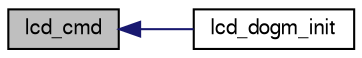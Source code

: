 digraph "lcd_cmd"
{
  edge [fontname="FreeSans",fontsize="10",labelfontname="FreeSans",labelfontsize="10"];
  node [fontname="FreeSans",fontsize="10",shape=record];
  rankdir="LR";
  Node1 [label="lcd_cmd",height=0.2,width=0.4,color="black", fillcolor="grey75", style="filled", fontcolor="black"];
  Node1 -> Node2 [dir="back",color="midnightblue",fontsize="10",style="solid",fontname="FreeSans"];
  Node2 [label="lcd_dogm_init",height=0.2,width=0.4,color="black", fillcolor="white", style="filled",URL="$lcd__dogm_8h.html#ab6acaab38b691cf2bd50ff3f9cd5a9e9"];
}
